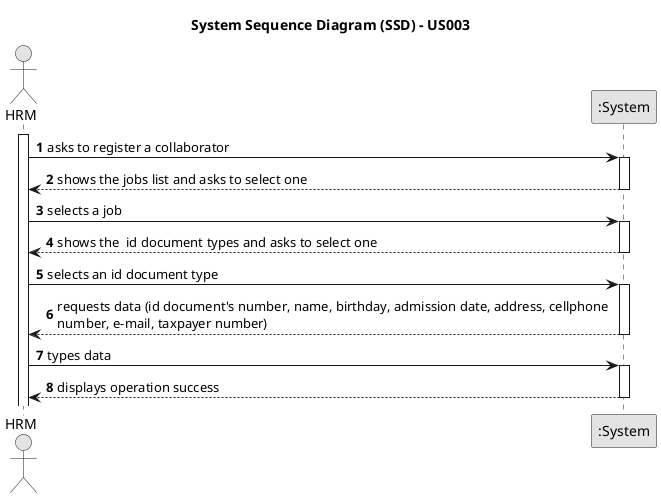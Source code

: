 @startuml
skinparam monochrome true
skinparam packageStyle rectangle
skinparam shadowing false

title System Sequence Diagram (SSD) - US003

autonumber

actor "HRM" as Employee
participant ":System" as System

activate Employee

    Employee -> System : asks to register a collaborator
    activate System

        System --> Employee : shows the jobs list and asks to select one
    deactivate System

    Employee -> System : selects a job
    activate System

System --> Employee : shows the  id document types and asks to select one
    deactivate System

    Employee -> System : selects an id document type
        activate System

    System --> Employee : requests data (id document's number, name, birthday, admission date, address, cellphone \nnumber, e-mail, taxpayer number)
    deactivate System

    Employee -> System : types data
    activate System



    System --> Employee : displays operation success
    deactivate System

@enduml